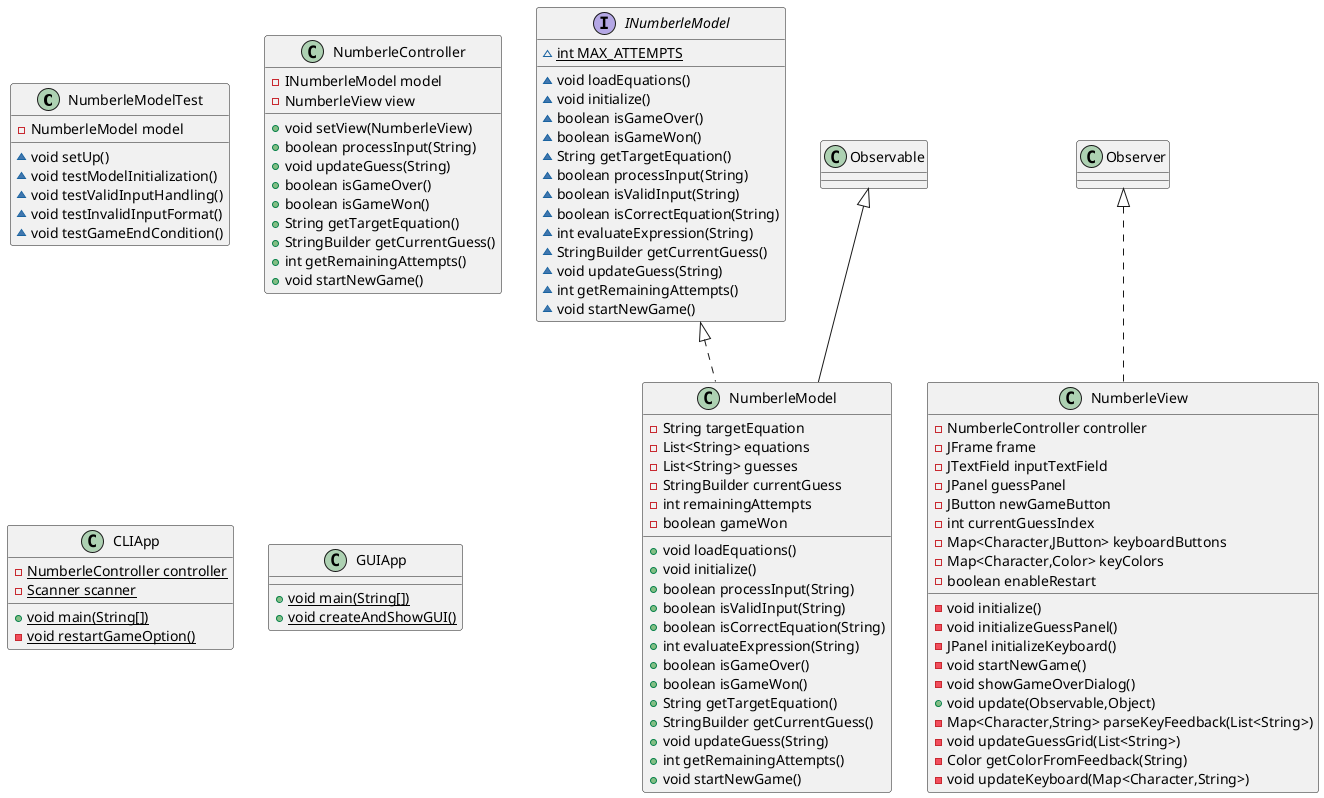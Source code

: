 @startuml
class NumberleModelTest {
- NumberleModel model
~ void setUp()
~ void testModelInitialization()
~ void testValidInputHandling()
~ void testInvalidInputFormat()
~ void testGameEndCondition()
}


class NumberleModel {
- String targetEquation
- List<String> equations
- List<String> guesses
- StringBuilder currentGuess
- int remainingAttempts
- boolean gameWon
+ void loadEquations()
+ void initialize()
+ boolean processInput(String)
+ boolean isValidInput(String)
+ boolean isCorrectEquation(String)
+ int evaluateExpression(String)
+ boolean isGameOver()
+ boolean isGameWon()
+ String getTargetEquation()
+ StringBuilder getCurrentGuess()
+ void updateGuess(String)
+ int getRemainingAttempts()
+ void startNewGame()
}


class NumberleView {
- NumberleController controller
- JFrame frame
- JTextField inputTextField
- JPanel guessPanel
- JButton newGameButton
- int currentGuessIndex
- Map<Character,JButton> keyboardButtons
- Map<Character,Color> keyColors
- boolean enableRestart
- void initialize()
- void initializeGuessPanel()
- JPanel initializeKeyboard()
- void startNewGame()
- void showGameOverDialog()
+ void update(Observable,Object)
- Map<Character,String> parseKeyFeedback(List<String>)
- void updateGuessGrid(List<String>)
- Color getColorFromFeedback(String)
- void updateKeyboard(Map<Character,String>)
}


class NumberleController {
- INumberleModel model
- NumberleView view
+ void setView(NumberleView)
+ boolean processInput(String)
+ void updateGuess(String)
+ boolean isGameOver()
+ boolean isGameWon()
+ String getTargetEquation()
+ StringBuilder getCurrentGuess()
+ int getRemainingAttempts()
+ void startNewGame()
}


class CLIApp {
- {static} NumberleController controller
- {static} Scanner scanner
+ {static} void main(String[])
- {static} void restartGameOption()
}


interface INumberleModel {
~ {static} int MAX_ATTEMPTS
~ void loadEquations()
~ void initialize()
~ boolean isGameOver()
~ boolean isGameWon()
~ String getTargetEquation()
~ boolean processInput(String)
~ boolean isValidInput(String)
~ boolean isCorrectEquation(String)
~ int evaluateExpression(String)
~ StringBuilder getCurrentGuess()
~ void updateGuess(String)
~ int getRemainingAttempts()
~ void startNewGame()
}


class GUIApp {
+ {static} void main(String[])
+ {static} void createAndShowGUI()
}



INumberleModel <|.. NumberleModel
Observable <|-- NumberleModel
Observer <|.. NumberleView
@enduml